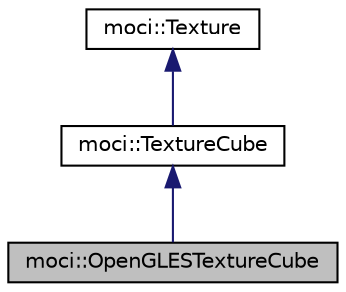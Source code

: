 digraph "moci::OpenGLESTextureCube"
{
 // INTERACTIVE_SVG=YES
  edge [fontname="Helvetica",fontsize="10",labelfontname="Helvetica",labelfontsize="10"];
  node [fontname="Helvetica",fontsize="10",shape=record];
  Node0 [label="moci::OpenGLESTextureCube",height=0.2,width=0.4,color="black", fillcolor="grey75", style="filled", fontcolor="black"];
  Node1 -> Node0 [dir="back",color="midnightblue",fontsize="10",style="solid",fontname="Helvetica"];
  Node1 [label="moci::TextureCube",height=0.2,width=0.4,color="black", fillcolor="white", style="filled",URL="$classmoci_1_1TextureCube.html"];
  Node2 -> Node1 [dir="back",color="midnightblue",fontsize="10",style="solid",fontname="Helvetica"];
  Node2 [label="moci::Texture",height=0.2,width=0.4,color="black", fillcolor="white", style="filled",URL="$classmoci_1_1Texture.html"];
}
